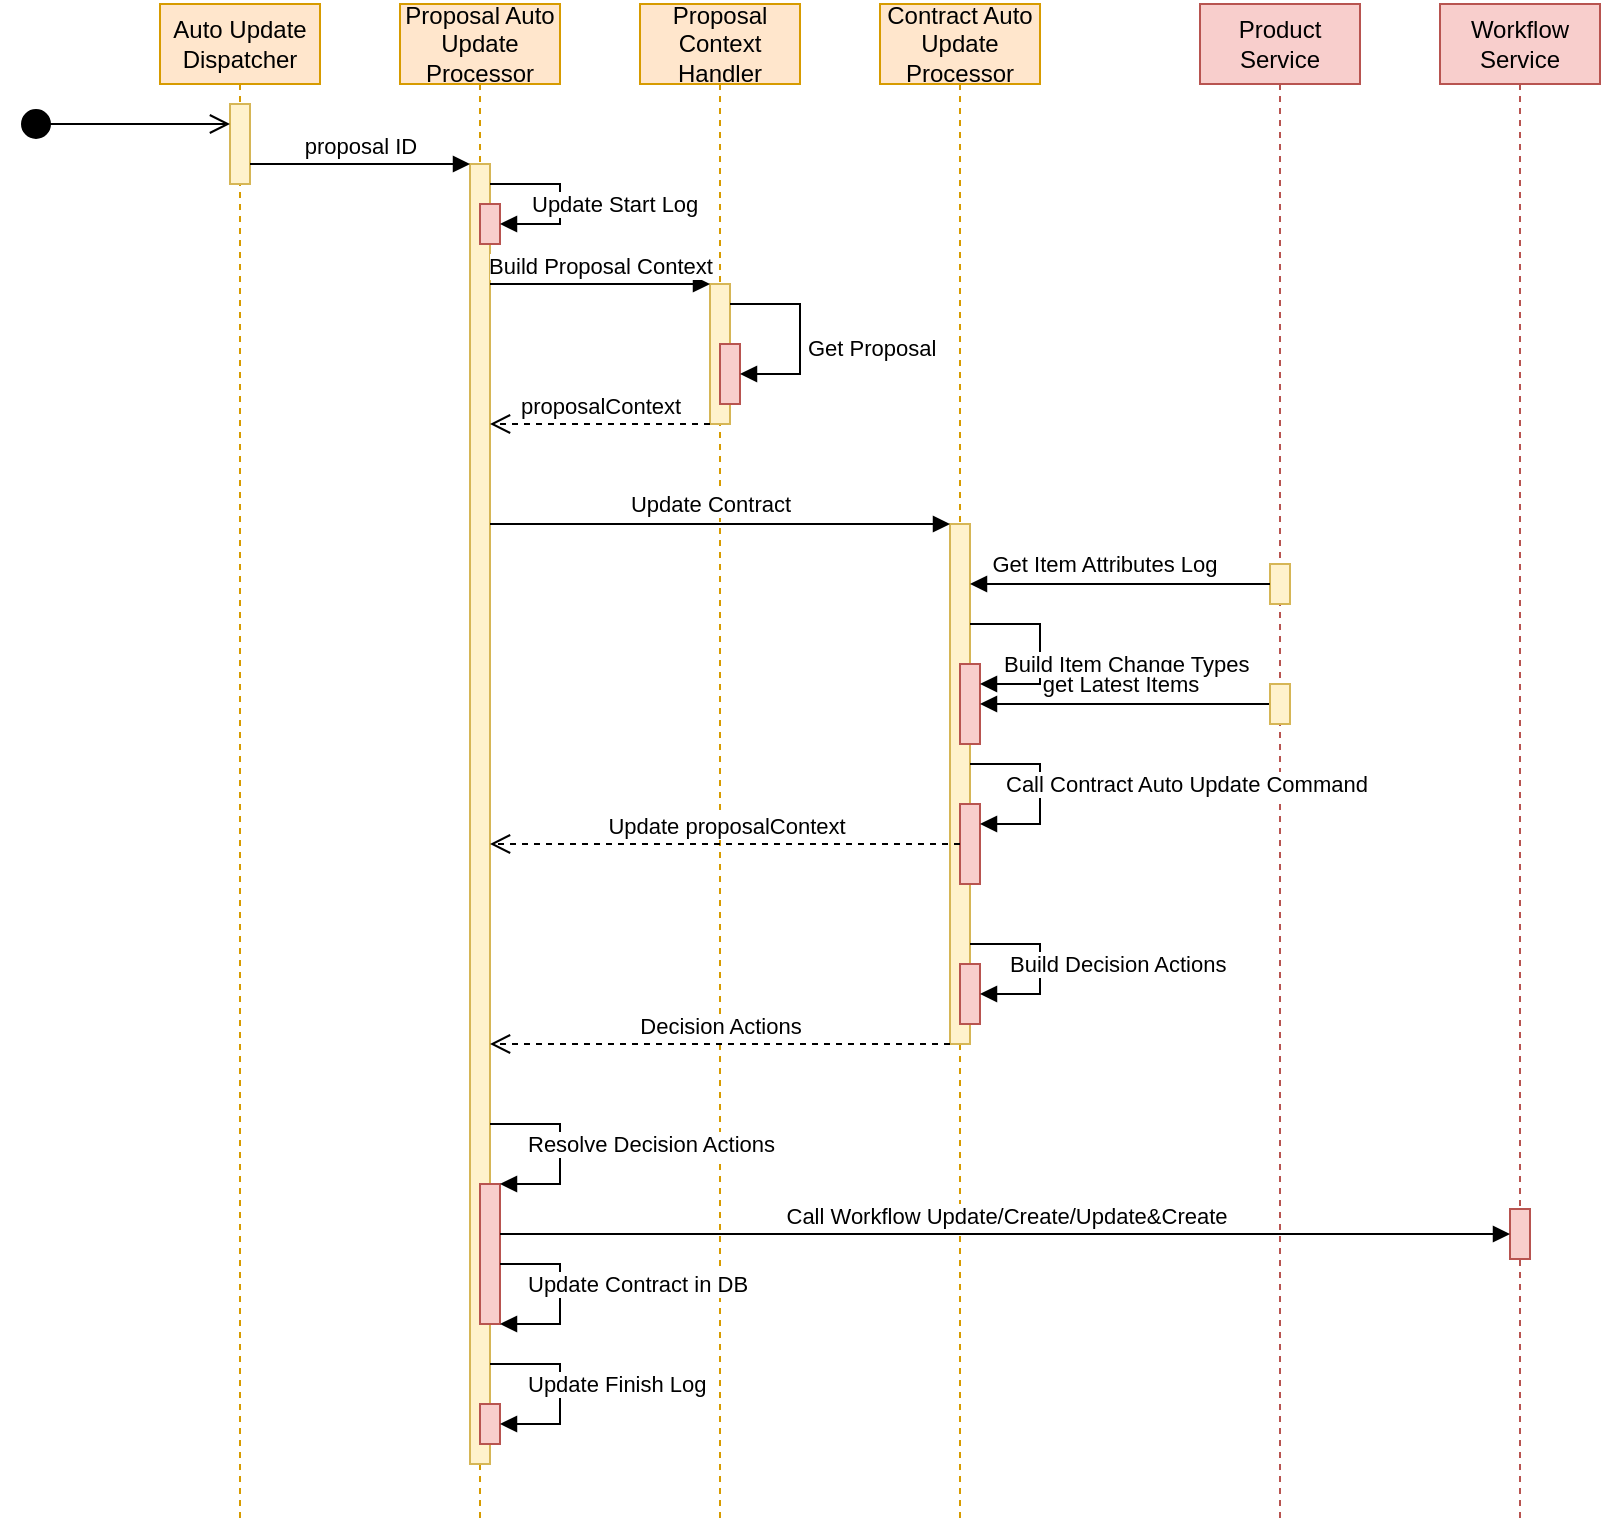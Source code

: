 <mxfile version="14.9.3" type="github">
  <diagram id="vb5DFwSze8nv0TOMKXwz" name="Page-1">
    <mxGraphModel dx="1422" dy="882" grid="1" gridSize="10" guides="1" tooltips="1" connect="1" arrows="1" fold="1" page="1" pageScale="1" pageWidth="827" pageHeight="1169" math="0" shadow="0">
      <root>
        <mxCell id="0" />
        <mxCell id="1" parent="0" />
        <mxCell id="yhGn-xtxUoY_vjiY6p_X-33" value="&lt;font style=&quot;font-size: 12px&quot;&gt;Proposal Auto Update Processor&lt;/font&gt;" style="shape=umlLifeline;perimeter=lifelinePerimeter;whiteSpace=wrap;html=1;container=1;collapsible=0;recursiveResize=0;outlineConnect=0;fillColor=#ffe6cc;strokeColor=#d79b00;" parent="1" vertex="1">
          <mxGeometry x="200" y="40" width="80" height="760" as="geometry" />
        </mxCell>
        <mxCell id="yhGn-xtxUoY_vjiY6p_X-37" value="" style="html=1;points=[];perimeter=orthogonalPerimeter;fillColor=#fff2cc;strokeColor=#d6b656;" parent="yhGn-xtxUoY_vjiY6p_X-33" vertex="1">
          <mxGeometry x="35" y="80" width="10" height="650" as="geometry" />
        </mxCell>
        <mxCell id="yhGn-xtxUoY_vjiY6p_X-36" value="&lt;font style=&quot;font-size: 12px&quot;&gt;Proposal &lt;br&gt;Context&lt;br&gt;Handler&lt;/font&gt;" style="shape=umlLifeline;perimeter=lifelinePerimeter;whiteSpace=wrap;html=1;container=1;collapsible=0;recursiveResize=0;outlineConnect=0;fillColor=#ffe6cc;strokeColor=#d79b00;" parent="1" vertex="1">
          <mxGeometry x="320" y="40" width="80" height="760" as="geometry" />
        </mxCell>
        <mxCell id="yhGn-xtxUoY_vjiY6p_X-39" value="" style="html=1;points=[];perimeter=orthogonalPerimeter;fillColor=#fff2cc;strokeColor=#d6b656;" parent="yhGn-xtxUoY_vjiY6p_X-36" vertex="1">
          <mxGeometry x="35" y="140" width="10" height="70" as="geometry" />
        </mxCell>
        <mxCell id="yhGn-xtxUoY_vjiY6p_X-40" value="Build Proposal Context" style="html=1;verticalAlign=bottom;endArrow=block;entryX=0;entryY=0;" parent="1" target="yhGn-xtxUoY_vjiY6p_X-39" edge="1">
          <mxGeometry relative="1" as="geometry">
            <mxPoint x="245" y="180" as="sourcePoint" />
          </mxGeometry>
        </mxCell>
        <mxCell id="yhGn-xtxUoY_vjiY6p_X-62" value="&lt;font style=&quot;font-size: 12px&quot;&gt;Product Service&lt;/font&gt;" style="shape=umlLifeline;perimeter=lifelinePerimeter;whiteSpace=wrap;html=1;container=1;collapsible=0;recursiveResize=0;outlineConnect=0;fillColor=#f8cecc;strokeColor=#b85450;" parent="1" vertex="1">
          <mxGeometry x="600" y="40" width="80" height="760" as="geometry" />
        </mxCell>
        <mxCell id="yhGn-xtxUoY_vjiY6p_X-63" value="" style="html=1;points=[];perimeter=orthogonalPerimeter;fillColor=#fff2cc;strokeColor=#d6b656;" parent="yhGn-xtxUoY_vjiY6p_X-62" vertex="1">
          <mxGeometry x="35" y="280" width="10" height="20" as="geometry" />
        </mxCell>
        <mxCell id="yhGn-xtxUoY_vjiY6p_X-76" value="&lt;font style=&quot;font-size: 12px&quot;&gt;Contract Auto Update Processor&lt;/font&gt;" style="shape=umlLifeline;perimeter=lifelinePerimeter;whiteSpace=wrap;html=1;container=1;collapsible=0;recursiveResize=0;outlineConnect=0;fillColor=#ffe6cc;strokeColor=#d79b00;" parent="1" vertex="1">
          <mxGeometry x="440" y="40" width="80" height="760" as="geometry" />
        </mxCell>
        <mxCell id="yhGn-xtxUoY_vjiY6p_X-92" value="" style="html=1;points=[];perimeter=orthogonalPerimeter;fillColor=#fff2cc;strokeColor=#d6b656;" parent="yhGn-xtxUoY_vjiY6p_X-76" vertex="1">
          <mxGeometry x="35" y="260" width="10" height="260" as="geometry" />
        </mxCell>
        <mxCell id="UNnZ8YbsLz7KNmraWJ2U-13" value="" style="html=1;points=[];perimeter=orthogonalPerimeter;fillColor=#f8cecc;strokeColor=#b85450;" parent="yhGn-xtxUoY_vjiY6p_X-76" vertex="1">
          <mxGeometry x="40" y="330" width="10" height="40" as="geometry" />
        </mxCell>
        <mxCell id="UNnZ8YbsLz7KNmraWJ2U-14" value="Build Item Change Types" style="edgeStyle=orthogonalEdgeStyle;html=1;align=left;spacingLeft=2;endArrow=block;rounded=0;" parent="yhGn-xtxUoY_vjiY6p_X-76" source="yhGn-xtxUoY_vjiY6p_X-92" target="UNnZ8YbsLz7KNmraWJ2U-13" edge="1">
          <mxGeometry x="0.847" y="-10" relative="1" as="geometry">
            <mxPoint x="55" y="330" as="sourcePoint" />
            <Array as="points">
              <mxPoint x="80" y="310" />
              <mxPoint x="80" y="340" />
            </Array>
            <mxPoint as="offset" />
          </mxGeometry>
        </mxCell>
        <mxCell id="yhGn-xtxUoY_vjiY6p_X-86" value="" style="html=1;points=[];perimeter=orthogonalPerimeter;fillColor=#f8cecc;strokeColor=#b85450;" parent="1" vertex="1">
          <mxGeometry x="360" y="210" width="10" height="30" as="geometry" />
        </mxCell>
        <mxCell id="yhGn-xtxUoY_vjiY6p_X-87" value="Get Proposal" style="edgeStyle=orthogonalEdgeStyle;html=1;align=left;spacingLeft=2;endArrow=block;rounded=0;" parent="1" source="yhGn-xtxUoY_vjiY6p_X-39" target="yhGn-xtxUoY_vjiY6p_X-86" edge="1">
          <mxGeometry x="0.125" relative="1" as="geometry">
            <mxPoint x="375" y="200" as="sourcePoint" />
            <Array as="points">
              <mxPoint x="400" y="190" />
              <mxPoint x="400" y="225" />
            </Array>
            <mxPoint as="offset" />
          </mxGeometry>
        </mxCell>
        <mxCell id="yhGn-xtxUoY_vjiY6p_X-93" value="" style="html=1;verticalAlign=bottom;endArrow=block;" parent="1" source="yhGn-xtxUoY_vjiY6p_X-37" target="yhGn-xtxUoY_vjiY6p_X-92" edge="1">
          <mxGeometry width="80" relative="1" as="geometry">
            <mxPoint x="245" y="360" as="sourcePoint" />
            <mxPoint x="360" y="370" as="targetPoint" />
            <Array as="points">
              <mxPoint x="430" y="300" />
            </Array>
          </mxGeometry>
        </mxCell>
        <mxCell id="UNnZ8YbsLz7KNmraWJ2U-11" value="Update Contract" style="edgeLabel;html=1;align=center;verticalAlign=middle;resizable=0;points=[];" parent="yhGn-xtxUoY_vjiY6p_X-93" vertex="1" connectable="0">
          <mxGeometry x="-0.388" y="-1" relative="1" as="geometry">
            <mxPoint x="39" y="-11" as="offset" />
          </mxGeometry>
        </mxCell>
        <mxCell id="yhGn-xtxUoY_vjiY6p_X-96" value="Decision Actions" style="html=1;verticalAlign=bottom;endArrow=open;dashed=1;endSize=8;" parent="1" source="yhGn-xtxUoY_vjiY6p_X-92" edge="1">
          <mxGeometry relative="1" as="geometry">
            <mxPoint x="475" y="600" as="sourcePoint" />
            <mxPoint x="245" y="560" as="targetPoint" />
            <Array as="points">
              <mxPoint x="400" y="560" />
            </Array>
          </mxGeometry>
        </mxCell>
        <mxCell id="yhGn-xtxUoY_vjiY6p_X-111" value="proposalContext" style="html=1;verticalAlign=bottom;endArrow=open;dashed=1;endSize=8;" parent="1" source="yhGn-xtxUoY_vjiY6p_X-39" target="yhGn-xtxUoY_vjiY6p_X-37" edge="1">
          <mxGeometry relative="1" as="geometry">
            <mxPoint x="715" y="620" as="sourcePoint" />
            <mxPoint x="240" y="230" as="targetPoint" />
            <Array as="points">
              <mxPoint x="310" y="250" />
            </Array>
          </mxGeometry>
        </mxCell>
        <mxCell id="yhGn-xtxUoY_vjiY6p_X-115" value="&lt;font style=&quot;font-size: 12px&quot;&gt;Workflow Service&lt;/font&gt;" style="shape=umlLifeline;perimeter=lifelinePerimeter;whiteSpace=wrap;html=1;container=1;collapsible=0;recursiveResize=0;outlineConnect=0;fillColor=#f8cecc;strokeColor=#b85450;" parent="1" vertex="1">
          <mxGeometry x="720" y="40" width="80" height="760" as="geometry" />
        </mxCell>
        <mxCell id="yhGn-xtxUoY_vjiY6p_X-122" value="" style="html=1;points=[];perimeter=orthogonalPerimeter;fillColor=#f8cecc;strokeColor=#b85450;" parent="yhGn-xtxUoY_vjiY6p_X-115" vertex="1">
          <mxGeometry x="35" y="602.5" width="10" height="25" as="geometry" />
        </mxCell>
        <mxCell id="yhGn-xtxUoY_vjiY6p_X-119" value="" style="html=1;points=[];perimeter=orthogonalPerimeter;fillColor=#f8cecc;strokeColor=#b85450;" parent="1" vertex="1">
          <mxGeometry x="240" y="630" width="10" height="70" as="geometry" />
        </mxCell>
        <mxCell id="yhGn-xtxUoY_vjiY6p_X-120" value="Resolve Decision Actions" style="edgeStyle=orthogonalEdgeStyle;html=1;align=left;spacingLeft=2;endArrow=block;rounded=0;" parent="1" source="yhGn-xtxUoY_vjiY6p_X-37" target="yhGn-xtxUoY_vjiY6p_X-119" edge="1">
          <mxGeometry x="-0.684" y="-10" relative="1" as="geometry">
            <mxPoint x="245" y="630" as="sourcePoint" />
            <Array as="points">
              <mxPoint x="280" y="600" />
              <mxPoint x="280" y="630" />
            </Array>
            <mxPoint as="offset" />
          </mxGeometry>
        </mxCell>
        <mxCell id="yhGn-xtxUoY_vjiY6p_X-121" value="Call Workflow Update/Create/Update&amp;amp;Create" style="html=1;verticalAlign=bottom;endArrow=block;" parent="1" source="yhGn-xtxUoY_vjiY6p_X-119" target="yhGn-xtxUoY_vjiY6p_X-122" edge="1">
          <mxGeometry width="80" relative="1" as="geometry">
            <mxPoint x="245" y="700" as="sourcePoint" />
            <mxPoint x="360" y="700" as="targetPoint" />
            <Array as="points">
              <mxPoint x="500" y="655" />
            </Array>
          </mxGeometry>
        </mxCell>
        <mxCell id="yhGn-xtxUoY_vjiY6p_X-125" value="" style="html=1;points=[];perimeter=orthogonalPerimeter;fillColor=#f8cecc;strokeColor=#b85450;" parent="1" vertex="1">
          <mxGeometry x="240" y="740" width="10" height="20" as="geometry" />
        </mxCell>
        <mxCell id="yhGn-xtxUoY_vjiY6p_X-126" value="Update Finish Log" style="edgeStyle=orthogonalEdgeStyle;html=1;align=left;spacingLeft=2;endArrow=block;rounded=0;" parent="1" source="yhGn-xtxUoY_vjiY6p_X-37" target="yhGn-xtxUoY_vjiY6p_X-125" edge="1">
          <mxGeometry x="-0.684" y="-10" relative="1" as="geometry">
            <mxPoint x="245" y="740" as="sourcePoint" />
            <Array as="points">
              <mxPoint x="280" y="720" />
              <mxPoint x="280" y="750" />
            </Array>
            <mxPoint as="offset" />
          </mxGeometry>
        </mxCell>
        <mxCell id="UNnZ8YbsLz7KNmraWJ2U-9" value="" style="html=1;points=[];perimeter=orthogonalPerimeter;fillColor=#f8cecc;strokeColor=#b85450;" parent="1" vertex="1">
          <mxGeometry x="240" y="140" width="10" height="20" as="geometry" />
        </mxCell>
        <mxCell id="UNnZ8YbsLz7KNmraWJ2U-10" value="Update Start Log" style="edgeStyle=orthogonalEdgeStyle;html=1;align=left;spacingLeft=2;endArrow=block;rounded=0;" parent="1" target="UNnZ8YbsLz7KNmraWJ2U-9" edge="1">
          <mxGeometry x="0.733" y="-10" relative="1" as="geometry">
            <mxPoint x="245" y="130" as="sourcePoint" />
            <Array as="points">
              <mxPoint x="280" y="130" />
              <mxPoint x="280" y="150" />
            </Array>
            <mxPoint as="offset" />
          </mxGeometry>
        </mxCell>
        <mxCell id="UNnZ8YbsLz7KNmraWJ2U-17" style="edgeStyle=orthogonalEdgeStyle;rounded=0;orthogonalLoop=1;jettySize=auto;html=1;endArrow=block;endFill=1;" parent="1" source="UNnZ8YbsLz7KNmraWJ2U-16" target="UNnZ8YbsLz7KNmraWJ2U-13" edge="1">
          <mxGeometry relative="1" as="geometry">
            <Array as="points" />
          </mxGeometry>
        </mxCell>
        <mxCell id="UNnZ8YbsLz7KNmraWJ2U-18" value="get Latest Items" style="edgeLabel;html=1;align=center;verticalAlign=middle;resizable=0;points=[];" parent="UNnZ8YbsLz7KNmraWJ2U-17" vertex="1" connectable="0">
          <mxGeometry x="0.132" y="-1" relative="1" as="geometry">
            <mxPoint x="7" y="-9" as="offset" />
          </mxGeometry>
        </mxCell>
        <mxCell id="UNnZ8YbsLz7KNmraWJ2U-16" value="" style="html=1;points=[];perimeter=orthogonalPerimeter;fillColor=#fff2cc;strokeColor=#d6b656;" parent="1" vertex="1">
          <mxGeometry x="635" y="380" width="10" height="20" as="geometry" />
        </mxCell>
        <mxCell id="UNnZ8YbsLz7KNmraWJ2U-19" style="edgeStyle=orthogonalEdgeStyle;rounded=0;orthogonalLoop=1;jettySize=auto;html=1;endArrow=block;endFill=1;" parent="1" source="yhGn-xtxUoY_vjiY6p_X-63" target="yhGn-xtxUoY_vjiY6p_X-92" edge="1">
          <mxGeometry relative="1" as="geometry">
            <Array as="points">
              <mxPoint x="590" y="330" />
              <mxPoint x="590" y="330" />
            </Array>
          </mxGeometry>
        </mxCell>
        <mxCell id="UNnZ8YbsLz7KNmraWJ2U-20" value="Get Item Attributes Log" style="edgeLabel;html=1;align=center;verticalAlign=middle;resizable=0;points=[];" parent="UNnZ8YbsLz7KNmraWJ2U-19" vertex="1" connectable="0">
          <mxGeometry x="-0.086" y="-1" relative="1" as="geometry">
            <mxPoint x="-15" y="-9" as="offset" />
          </mxGeometry>
        </mxCell>
        <mxCell id="UNnZ8YbsLz7KNmraWJ2U-21" value="" style="html=1;points=[];perimeter=orthogonalPerimeter;fillColor=#f8cecc;strokeColor=#b85450;" parent="1" vertex="1">
          <mxGeometry x="480" y="440" width="10" height="40" as="geometry" />
        </mxCell>
        <mxCell id="UNnZ8YbsLz7KNmraWJ2U-22" value="Call Contract Auto Update Command" style="edgeStyle=orthogonalEdgeStyle;html=1;align=left;spacingLeft=2;endArrow=block;rounded=0;" parent="1" source="yhGn-xtxUoY_vjiY6p_X-92" target="UNnZ8YbsLz7KNmraWJ2U-21" edge="1">
          <mxGeometry x="-0.718" y="-10" relative="1" as="geometry">
            <mxPoint x="520" y="420" as="sourcePoint" />
            <Array as="points">
              <mxPoint x="520" y="420" />
              <mxPoint x="520" y="450" />
            </Array>
            <mxPoint x="526.5" y="450" as="targetPoint" />
            <mxPoint as="offset" />
          </mxGeometry>
        </mxCell>
        <mxCell id="UNnZ8YbsLz7KNmraWJ2U-30" value="" style="html=1;points=[];perimeter=orthogonalPerimeter;fillColor=#f8cecc;strokeColor=#b85450;" parent="1" vertex="1">
          <mxGeometry x="480" y="520" width="10" height="30" as="geometry" />
        </mxCell>
        <mxCell id="UNnZ8YbsLz7KNmraWJ2U-31" value="Build Decision Actions" style="edgeStyle=orthogonalEdgeStyle;html=1;align=left;spacingLeft=2;endArrow=block;rounded=0;" parent="1" source="yhGn-xtxUoY_vjiY6p_X-92" target="UNnZ8YbsLz7KNmraWJ2U-30" edge="1">
          <mxGeometry x="-0.65" y="-10" relative="1" as="geometry">
            <mxPoint x="489" y="500" as="sourcePoint" />
            <Array as="points">
              <mxPoint x="520" y="510" />
              <mxPoint x="520" y="535" />
            </Array>
            <mxPoint as="offset" />
          </mxGeometry>
        </mxCell>
        <mxCell id="6wmP25HUDvzVrfM3uKIR-1" value="Update proposalContext" style="html=1;verticalAlign=bottom;endArrow=open;dashed=1;endSize=8;" parent="1" source="UNnZ8YbsLz7KNmraWJ2U-21" target="yhGn-xtxUoY_vjiY6p_X-37" edge="1">
          <mxGeometry relative="1" as="geometry">
            <mxPoint x="450" y="440" as="sourcePoint" />
            <mxPoint x="370" y="440" as="targetPoint" />
          </mxGeometry>
        </mxCell>
        <mxCell id="6wmP25HUDvzVrfM3uKIR-3" value="Update Contract in DB" style="edgeStyle=orthogonalEdgeStyle;html=1;align=left;spacingLeft=2;endArrow=block;rounded=0;" parent="1" source="yhGn-xtxUoY_vjiY6p_X-119" target="yhGn-xtxUoY_vjiY6p_X-119" edge="1">
          <mxGeometry x="-0.778" y="-10" relative="1" as="geometry">
            <mxPoint x="365" y="870" as="sourcePoint" />
            <Array as="points">
              <mxPoint x="280" y="670" />
              <mxPoint x="280" y="700" />
            </Array>
            <mxPoint x="370" y="890" as="targetPoint" />
            <mxPoint as="offset" />
          </mxGeometry>
        </mxCell>
        <mxCell id="dIcDvKEjWkiVOUuwe_89-1" value="&lt;font style=&quot;font-size: 12px&quot;&gt;Auto Update Dispatcher&lt;/font&gt;" style="shape=umlLifeline;perimeter=lifelinePerimeter;whiteSpace=wrap;html=1;container=1;collapsible=0;recursiveResize=0;outlineConnect=0;fillColor=#ffe6cc;strokeColor=#d79b00;" parent="1" vertex="1">
          <mxGeometry x="80" y="40" width="80" height="760" as="geometry" />
        </mxCell>
        <mxCell id="dIcDvKEjWkiVOUuwe_89-5" value="" style="html=1;points=[];perimeter=orthogonalPerimeter;fillColor=#fff2cc;strokeColor=#d6b656;" parent="1" vertex="1">
          <mxGeometry x="115" y="90" width="10" height="40" as="geometry" />
        </mxCell>
        <mxCell id="yhGn-xtxUoY_vjiY6p_X-38" value="proposal ID" style="html=1;verticalAlign=bottom;startArrow=none;endArrow=block;startSize=8;startFill=0;" parent="1" source="dIcDvKEjWkiVOUuwe_89-5" target="yhGn-xtxUoY_vjiY6p_X-37" edge="1">
          <mxGeometry relative="1" as="geometry">
            <mxPoint x="120" y="120" as="sourcePoint" />
            <Array as="points">
              <mxPoint x="180" y="120" />
            </Array>
          </mxGeometry>
        </mxCell>
        <mxCell id="dIcDvKEjWkiVOUuwe_89-6" value="" style="html=1;verticalAlign=bottom;startArrow=circle;startFill=1;endArrow=open;startSize=6;endSize=8;" parent="1" target="dIcDvKEjWkiVOUuwe_89-5" edge="1">
          <mxGeometry width="80" relative="1" as="geometry">
            <mxPoint x="10" y="100" as="sourcePoint" />
            <mxPoint x="100" y="100" as="targetPoint" />
          </mxGeometry>
        </mxCell>
      </root>
    </mxGraphModel>
  </diagram>
</mxfile>

